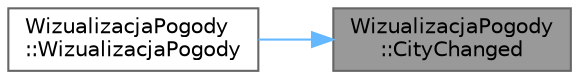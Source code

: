 digraph "WizualizacjaPogody::CityChanged"
{
 // LATEX_PDF_SIZE
  bgcolor="transparent";
  edge [fontname=Helvetica,fontsize=10,labelfontname=Helvetica,labelfontsize=10];
  node [fontname=Helvetica,fontsize=10,shape=box,height=0.2,width=0.4];
  rankdir="RL";
  Node1 [id="Node000001",label="WizualizacjaPogody\l::CityChanged",height=0.2,width=0.4,color="gray40", fillcolor="grey60", style="filled", fontcolor="black",tooltip="Slot do zmiany wybranego miasta w interfejsie aplikacji."];
  Node1 -> Node2 [id="edge1_Node000001_Node000002",dir="back",color="steelblue1",style="solid",tooltip=" "];
  Node2 [id="Node000002",label="WizualizacjaPogody\l::WizualizacjaPogody",height=0.2,width=0.4,color="grey40", fillcolor="white", style="filled",URL="$class_wizualizacja_pogody.html#aed0faa566811cb430818b3a688e45540",tooltip="Konstruktor."];
}
